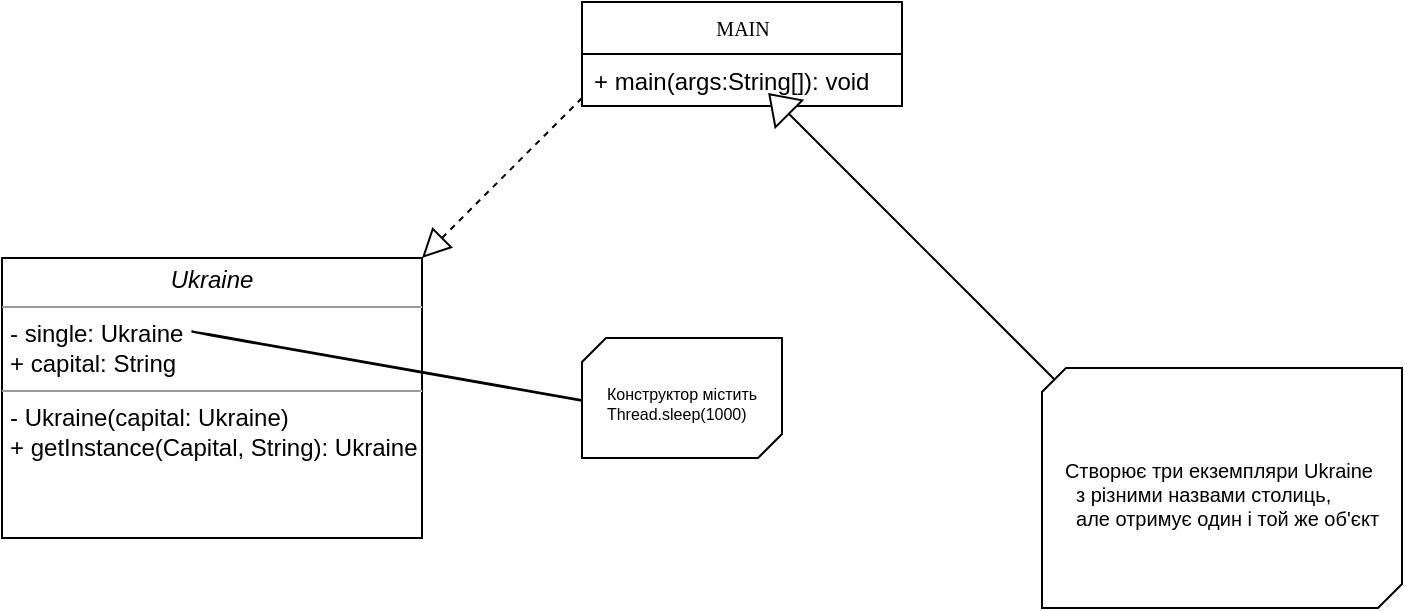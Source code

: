 <mxfile version="24.6.4" type="device">
  <diagram name="Page-1" id="c4acf3e9-155e-7222-9cf6-157b1a14988f">
    <mxGraphModel dx="1188" dy="654" grid="1" gridSize="10" guides="1" tooltips="1" connect="1" arrows="1" fold="1" page="1" pageScale="1" pageWidth="850" pageHeight="1100" background="none" math="0" shadow="0">
      <root>
        <mxCell id="0" />
        <mxCell id="1" parent="0" />
        <mxCell id="17acba5748e5396b-20" value="MAIN" style="swimlane;html=1;fontStyle=0;childLayout=stackLayout;horizontal=1;startSize=26;fillColor=none;horizontalStack=0;resizeParent=1;resizeLast=0;collapsible=1;marginBottom=0;swimlaneFillColor=#ffffff;rounded=0;shadow=0;comic=0;labelBackgroundColor=none;strokeWidth=1;fontFamily=Verdana;fontSize=10;align=center;" parent="1" vertex="1">
          <mxGeometry x="350" y="42" width="160" height="52" as="geometry" />
        </mxCell>
        <mxCell id="17acba5748e5396b-21" value="+ main(args:String[]): void" style="text;html=1;strokeColor=none;fillColor=none;align=left;verticalAlign=top;spacingLeft=4;spacingRight=4;whiteSpace=wrap;overflow=hidden;rotatable=0;points=[[0,0.5],[1,0.5]];portConstraint=eastwest;" parent="17acba5748e5396b-20" vertex="1">
          <mxGeometry y="26" width="160" height="26" as="geometry" />
        </mxCell>
        <mxCell id="5d2195bd80daf111-18" value="&lt;p style=&quot;margin:0px;margin-top:4px;text-align:center;&quot;&gt;&lt;i&gt;Ukraine&lt;/i&gt;&lt;/p&gt;&lt;hr size=&quot;1&quot;&gt;&lt;p style=&quot;margin:0px;margin-left:4px;&quot;&gt;- single: Ukraine&lt;br&gt;+ capital: String&lt;/p&gt;&lt;hr size=&quot;1&quot;&gt;&lt;p style=&quot;margin:0px;margin-left:4px;&quot;&gt;- Ukraine(capital: Ukraine)&lt;br&gt;+ getInstance(Capital, String): Ukraine&lt;/p&gt;" style="verticalAlign=top;align=left;overflow=fill;fontSize=12;fontFamily=Helvetica;html=1;rounded=0;shadow=0;comic=0;labelBackgroundColor=none;strokeWidth=1" parent="1" vertex="1">
          <mxGeometry x="60" y="170" width="210" height="140" as="geometry" />
        </mxCell>
        <mxCell id="CDHmN9wWCsO5tnMuyOiz-9" value="" style="endArrow=block;dashed=1;endFill=0;endSize=12;html=1;rounded=0;exitX=0;exitY=0.846;exitDx=0;exitDy=0;entryX=1;entryY=0;entryDx=0;entryDy=0;exitPerimeter=0;" edge="1" parent="1" source="17acba5748e5396b-21" target="5d2195bd80daf111-18">
          <mxGeometry width="160" relative="1" as="geometry">
            <mxPoint x="270" y="160" as="sourcePoint" />
            <mxPoint x="430" y="150" as="targetPoint" />
          </mxGeometry>
        </mxCell>
        <mxCell id="CDHmN9wWCsO5tnMuyOiz-14" value="" style="html=1;shadow=0;dashed=0;align=center;verticalAlign=middle;shape=mxgraph.arrows2.arrow;dy=0;dx=10;notch=0;rotation=-170;" vertex="1" parent="1">
          <mxGeometry x="153.09" y="225.39" width="216.84" height="0.43" as="geometry" />
        </mxCell>
        <mxCell id="CDHmN9wWCsO5tnMuyOiz-15" value="" style="verticalLabelPosition=bottom;verticalAlign=top;html=1;shape=mxgraph.basic.diag_snip_rect;dx=6;whiteSpace=wrap;rotation=-180;" vertex="1" parent="1">
          <mxGeometry x="350" y="210" width="100" height="60" as="geometry" />
        </mxCell>
        <mxCell id="CDHmN9wWCsO5tnMuyOiz-16" value="&lt;div style=&quot;text-align: justify; font-size: 8px;&quot;&gt;&lt;font style=&quot;font-size: 8px;&quot;&gt;Конструктор містить&lt;/font&gt;&lt;/div&gt;&lt;div style=&quot;text-align: justify; font-size: 8px;&quot;&gt;&lt;span style=&quot;background-color: initial;&quot;&gt;&lt;font style=&quot;font-size: 8px;&quot;&gt;Thread.sleep(1000)&lt;/font&gt;&lt;/span&gt;&lt;/div&gt;" style="text;html=1;align=center;verticalAlign=middle;whiteSpace=wrap;rounded=0;" vertex="1" parent="1">
          <mxGeometry x="360" y="225" width="80" height="35" as="geometry" />
        </mxCell>
        <mxCell id="CDHmN9wWCsO5tnMuyOiz-17" value="" style="html=1;shadow=0;dashed=0;align=center;verticalAlign=middle;shape=mxgraph.arrows2.arrow;dy=1;dx=13.76;notch=9.47;rotation=-135;" vertex="1" parent="1">
          <mxGeometry x="411.46" y="156.46" width="220" height="19.01" as="geometry" />
        </mxCell>
        <mxCell id="CDHmN9wWCsO5tnMuyOiz-18" value="" style="verticalLabelPosition=bottom;verticalAlign=top;html=1;shape=mxgraph.basic.diag_snip_rect;dx=6;whiteSpace=wrap;rotation=-180;" vertex="1" parent="1">
          <mxGeometry x="580" y="225" width="180" height="120" as="geometry" />
        </mxCell>
        <mxCell id="CDHmN9wWCsO5tnMuyOiz-19" value="&lt;div style=&quot;text-align: justify; font-size: 10px;&quot;&gt;&lt;div&gt;Створює три екземпляри Ukraine&lt;/div&gt;&lt;div&gt;&amp;nbsp; з різними назвами столиць,&lt;/div&gt;&lt;div&gt;&amp;nbsp; але отримує один і той же об&#39;єкт&lt;/div&gt;&lt;/div&gt;" style="text;html=1;align=center;verticalAlign=middle;whiteSpace=wrap;rounded=0;" vertex="1" parent="1">
          <mxGeometry x="590" y="245" width="160" height="85" as="geometry" />
        </mxCell>
      </root>
    </mxGraphModel>
  </diagram>
</mxfile>

